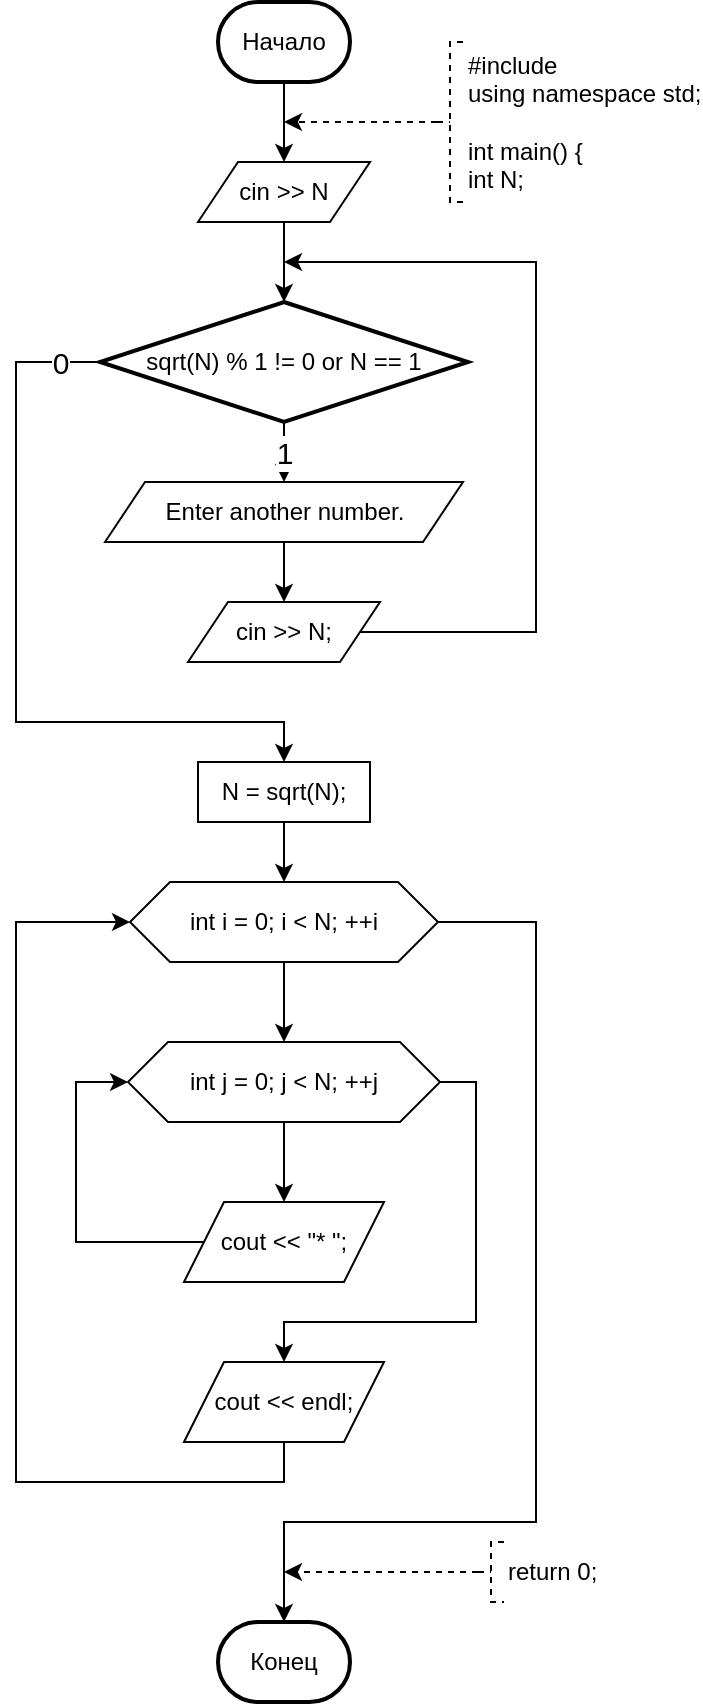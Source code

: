 <mxfile version="15.7.3" type="google" pages="3"><diagram id="2W0DDH3NVptRozru-1Sx" name="A"><mxGraphModel dx="998" dy="588" grid="1" gridSize="10" guides="1" tooltips="1" connect="1" arrows="1" fold="1" page="1" pageScale="1" pageWidth="827" pageHeight="1169" math="0" shadow="0"><root><mxCell id="0"/><mxCell id="1" parent="0"/><mxCell id="OvzFhD3J0-U7ZYwE6rw8-1" style="edgeStyle=orthogonalEdgeStyle;rounded=0;orthogonalLoop=1;jettySize=auto;html=1;entryX=0.5;entryY=0;entryDx=0;entryDy=0;" edge="1" parent="1" source="OvzFhD3J0-U7ZYwE6rw8-2" target="OvzFhD3J0-U7ZYwE6rw8-5"><mxGeometry relative="1" as="geometry"/></mxCell><mxCell id="OvzFhD3J0-U7ZYwE6rw8-2" value="Начало" style="strokeWidth=2;html=1;shape=mxgraph.flowchart.terminator;whiteSpace=wrap;" vertex="1" parent="1"><mxGeometry x="381" y="40" width="66" height="40" as="geometry"/></mxCell><mxCell id="OvzFhD3J0-U7ZYwE6rw8-3" value="Конец" style="strokeWidth=2;html=1;shape=mxgraph.flowchart.terminator;whiteSpace=wrap;" vertex="1" parent="1"><mxGeometry x="381" y="850" width="66" height="40" as="geometry"/></mxCell><mxCell id="OvzFhD3J0-U7ZYwE6rw8-4" style="edgeStyle=orthogonalEdgeStyle;rounded=0;orthogonalLoop=1;jettySize=auto;html=1;entryX=0.5;entryY=0;entryDx=0;entryDy=0;entryPerimeter=0;" edge="1" parent="1" source="OvzFhD3J0-U7ZYwE6rw8-5" target="OvzFhD3J0-U7ZYwE6rw8-8"><mxGeometry relative="1" as="geometry"/></mxCell><mxCell id="OvzFhD3J0-U7ZYwE6rw8-5" value="cin &amp;gt;&amp;gt; N" style="shape=parallelogram;perimeter=parallelogramPerimeter;whiteSpace=wrap;html=1;fixedSize=1;" vertex="1" parent="1"><mxGeometry x="371" y="120" width="86" height="30" as="geometry"/></mxCell><mxCell id="OvzFhD3J0-U7ZYwE6rw8-6" value="1" style="edgeStyle=orthogonalEdgeStyle;rounded=0;orthogonalLoop=1;jettySize=auto;html=1;entryX=0.5;entryY=0;entryDx=0;entryDy=0;fontSize=15;" edge="1" parent="1" source="OvzFhD3J0-U7ZYwE6rw8-8" target="OvzFhD3J0-U7ZYwE6rw8-10"><mxGeometry relative="1" as="geometry"/></mxCell><mxCell id="OvzFhD3J0-U7ZYwE6rw8-7" value="0" style="edgeStyle=orthogonalEdgeStyle;rounded=0;orthogonalLoop=1;jettySize=auto;html=1;fontSize=15;entryX=0.5;entryY=0;entryDx=0;entryDy=0;" edge="1" parent="1" source="OvzFhD3J0-U7ZYwE6rw8-8" target="69pISlv2CrT8weDhXHk3-1"><mxGeometry x="-0.894" relative="1" as="geometry"><mxPoint x="414" y="400" as="targetPoint"/><Array as="points"><mxPoint x="280" y="220"/><mxPoint x="280" y="400"/><mxPoint x="414" y="400"/></Array><mxPoint as="offset"/></mxGeometry></mxCell><mxCell id="OvzFhD3J0-U7ZYwE6rw8-8" value="sqrt(N) % 1 != 0 or N == 1" style="strokeWidth=2;html=1;shape=mxgraph.flowchart.decision;whiteSpace=wrap;" vertex="1" parent="1"><mxGeometry x="322" y="190" width="184" height="60" as="geometry"/></mxCell><mxCell id="OvzFhD3J0-U7ZYwE6rw8-9" style="edgeStyle=orthogonalEdgeStyle;rounded=0;orthogonalLoop=1;jettySize=auto;html=1;entryX=0.5;entryY=0;entryDx=0;entryDy=0;" edge="1" parent="1" source="OvzFhD3J0-U7ZYwE6rw8-10" target="OvzFhD3J0-U7ZYwE6rw8-12"><mxGeometry relative="1" as="geometry"/></mxCell><mxCell id="OvzFhD3J0-U7ZYwE6rw8-10" value="Enter another number." style="shape=parallelogram;perimeter=parallelogramPerimeter;whiteSpace=wrap;html=1;fixedSize=1;" vertex="1" parent="1"><mxGeometry x="324.5" y="280" width="179" height="30" as="geometry"/></mxCell><mxCell id="OvzFhD3J0-U7ZYwE6rw8-11" style="edgeStyle=orthogonalEdgeStyle;rounded=0;orthogonalLoop=1;jettySize=auto;html=1;" edge="1" parent="1" source="OvzFhD3J0-U7ZYwE6rw8-12"><mxGeometry relative="1" as="geometry"><mxPoint x="414" y="170" as="targetPoint"/><Array as="points"><mxPoint x="540" y="355"/><mxPoint x="540" y="170"/></Array></mxGeometry></mxCell><mxCell id="OvzFhD3J0-U7ZYwE6rw8-12" value="cin &amp;gt;&amp;gt; N;" style="shape=parallelogram;perimeter=parallelogramPerimeter;whiteSpace=wrap;html=1;fixedSize=1;" vertex="1" parent="1"><mxGeometry x="366" y="340" width="96" height="30" as="geometry"/></mxCell><mxCell id="OvzFhD3J0-U7ZYwE6rw8-13" style="edgeStyle=orthogonalEdgeStyle;rounded=0;orthogonalLoop=1;jettySize=auto;html=1;exitX=0.5;exitY=1;exitDx=0;exitDy=0;" edge="1" parent="1" source="OvzFhD3J0-U7ZYwE6rw8-12" target="OvzFhD3J0-U7ZYwE6rw8-12"><mxGeometry relative="1" as="geometry"/></mxCell><mxCell id="OvzFhD3J0-U7ZYwE6rw8-14" style="edgeStyle=orthogonalEdgeStyle;rounded=0;orthogonalLoop=1;jettySize=auto;html=1;entryX=0.5;entryY=0;entryDx=0;entryDy=0;" edge="1" parent="1" source="OvzFhD3J0-U7ZYwE6rw8-16" target="OvzFhD3J0-U7ZYwE6rw8-19"><mxGeometry relative="1" as="geometry"/></mxCell><mxCell id="OvzFhD3J0-U7ZYwE6rw8-15" style="edgeStyle=orthogonalEdgeStyle;rounded=0;orthogonalLoop=1;jettySize=auto;html=1;entryX=0.5;entryY=0;entryDx=0;entryDy=0;entryPerimeter=0;" edge="1" parent="1" source="OvzFhD3J0-U7ZYwE6rw8-16" target="OvzFhD3J0-U7ZYwE6rw8-3"><mxGeometry relative="1" as="geometry"><Array as="points"><mxPoint x="540" y="500"/><mxPoint x="540" y="800"/><mxPoint x="414" y="800"/></Array></mxGeometry></mxCell><mxCell id="OvzFhD3J0-U7ZYwE6rw8-16" value="int i = 0; i &lt; N; ++i" style="shape=hexagon;perimeter=hexagonPerimeter2;whiteSpace=wrap;html=1;fixedSize=1;" vertex="1" parent="1"><mxGeometry x="337" y="480" width="154" height="40" as="geometry"/></mxCell><mxCell id="OvzFhD3J0-U7ZYwE6rw8-17" style="edgeStyle=orthogonalEdgeStyle;rounded=0;orthogonalLoop=1;jettySize=auto;html=1;entryX=0.5;entryY=0;entryDx=0;entryDy=0;" edge="1" parent="1" source="OvzFhD3J0-U7ZYwE6rw8-19" target="OvzFhD3J0-U7ZYwE6rw8-24"><mxGeometry relative="1" as="geometry"><mxPoint x="413.5" y="640" as="targetPoint"/></mxGeometry></mxCell><mxCell id="OvzFhD3J0-U7ZYwE6rw8-18" style="edgeStyle=orthogonalEdgeStyle;rounded=0;orthogonalLoop=1;jettySize=auto;html=1;entryX=0.5;entryY=0;entryDx=0;entryDy=0;" edge="1" parent="1" source="OvzFhD3J0-U7ZYwE6rw8-19" target="OvzFhD3J0-U7ZYwE6rw8-28"><mxGeometry relative="1" as="geometry"><Array as="points"><mxPoint x="510" y="580"/><mxPoint x="510" y="700"/><mxPoint x="414" y="700"/></Array></mxGeometry></mxCell><mxCell id="OvzFhD3J0-U7ZYwE6rw8-19" value="int j = 0; j &lt; N; ++j" style="shape=hexagon;perimeter=hexagonPerimeter2;whiteSpace=wrap;html=1;fixedSize=1;" vertex="1" parent="1"><mxGeometry x="336" y="560" width="156" height="40" as="geometry"/></mxCell><mxCell id="OvzFhD3J0-U7ZYwE6rw8-23" style="edgeStyle=orthogonalEdgeStyle;rounded=0;orthogonalLoop=1;jettySize=auto;html=1;entryX=0;entryY=0.5;entryDx=0;entryDy=0;" edge="1" parent="1" source="OvzFhD3J0-U7ZYwE6rw8-24" target="OvzFhD3J0-U7ZYwE6rw8-19"><mxGeometry relative="1" as="geometry"><Array as="points"><mxPoint x="310" y="660"/><mxPoint x="310" y="580"/></Array></mxGeometry></mxCell><mxCell id="OvzFhD3J0-U7ZYwE6rw8-24" value="cout &lt;&lt; &quot;* &quot;;" style="shape=parallelogram;perimeter=parallelogramPerimeter;whiteSpace=wrap;html=1;fixedSize=1;" vertex="1" parent="1"><mxGeometry x="364" y="640" width="100" height="40" as="geometry"/></mxCell><mxCell id="OvzFhD3J0-U7ZYwE6rw8-27" style="edgeStyle=orthogonalEdgeStyle;rounded=0;orthogonalLoop=1;jettySize=auto;html=1;entryX=0;entryY=0.5;entryDx=0;entryDy=0;" edge="1" parent="1" source="OvzFhD3J0-U7ZYwE6rw8-28" target="OvzFhD3J0-U7ZYwE6rw8-16"><mxGeometry relative="1" as="geometry"><Array as="points"><mxPoint x="414" y="780"/><mxPoint x="280" y="780"/><mxPoint x="280" y="500"/></Array></mxGeometry></mxCell><mxCell id="OvzFhD3J0-U7ZYwE6rw8-28" value="cout &amp;lt;&amp;lt; endl;" style="shape=parallelogram;perimeter=parallelogramPerimeter;whiteSpace=wrap;html=1;fixedSize=1;" vertex="1" parent="1"><mxGeometry x="364" y="720" width="100" height="40" as="geometry"/></mxCell><mxCell id="OvzFhD3J0-U7ZYwE6rw8-29" style="edgeStyle=orthogonalEdgeStyle;rounded=0;orthogonalLoop=1;jettySize=auto;html=1;exitX=0;exitY=0.5;exitDx=0;exitDy=0;exitPerimeter=0;dashed=1;" edge="1" parent="1" source="OvzFhD3J0-U7ZYwE6rw8-30"><mxGeometry relative="1" as="geometry"><mxPoint x="414" y="825" as="targetPoint"/><mxPoint x="504" y="900" as="sourcePoint"/></mxGeometry></mxCell><mxCell id="OvzFhD3J0-U7ZYwE6rw8-30" value="return 0;" style="strokeWidth=1;html=1;shape=mxgraph.flowchart.annotation_2;align=left;labelPosition=right;pointerEvents=1;dashed=1;" vertex="1" parent="1"><mxGeometry x="511" y="810" width="13" height="30" as="geometry"/></mxCell><mxCell id="OvzFhD3J0-U7ZYwE6rw8-31" style="edgeStyle=orthogonalEdgeStyle;rounded=0;orthogonalLoop=1;jettySize=auto;html=1;dashed=1;" edge="1" parent="1" source="OvzFhD3J0-U7ZYwE6rw8-32"><mxGeometry relative="1" as="geometry"><mxPoint x="414.0" y="100.0" as="targetPoint"/></mxGeometry></mxCell><mxCell id="OvzFhD3J0-U7ZYwE6rw8-32" value="#include &lt;br&gt;using namespace std;&lt;br&gt;&lt;br&gt;int main() {&lt;br&gt;&#9;int N;" style="strokeWidth=1;html=1;shape=mxgraph.flowchart.annotation_2;align=left;labelPosition=right;pointerEvents=1;dashed=1;" vertex="1" parent="1"><mxGeometry x="490.5" y="60" width="13" height="80" as="geometry"/></mxCell><mxCell id="69pISlv2CrT8weDhXHk3-2" style="edgeStyle=orthogonalEdgeStyle;rounded=0;orthogonalLoop=1;jettySize=auto;html=1;entryX=0.5;entryY=0;entryDx=0;entryDy=0;" edge="1" parent="1" source="69pISlv2CrT8weDhXHk3-1" target="OvzFhD3J0-U7ZYwE6rw8-16"><mxGeometry relative="1" as="geometry"/></mxCell><mxCell id="69pISlv2CrT8weDhXHk3-1" value="N = sqrt(N);" style="rounded=0;whiteSpace=wrap;html=1;" vertex="1" parent="1"><mxGeometry x="371" y="420" width="86" height="30" as="geometry"/></mxCell></root></mxGraphModel></diagram><diagram id="PW_ppyHzqG_8WyMRqx4L" name="B"><mxGraphModel dx="998" dy="588" grid="1" gridSize="10" guides="1" tooltips="1" connect="1" arrows="1" fold="1" page="1" pageScale="1" pageWidth="827" pageHeight="1169" math="0" shadow="0"><root><mxCell id="K4eFQvFcLMUUJbOunel7-0"/><mxCell id="K4eFQvFcLMUUJbOunel7-1" parent="K4eFQvFcLMUUJbOunel7-0"/><mxCell id="K4eFQvFcLMUUJbOunel7-2" style="edgeStyle=orthogonalEdgeStyle;rounded=0;orthogonalLoop=1;jettySize=auto;html=1;entryX=0.5;entryY=0;entryDx=0;entryDy=0;" edge="1" parent="K4eFQvFcLMUUJbOunel7-1" source="K4eFQvFcLMUUJbOunel7-3" target="K4eFQvFcLMUUJbOunel7-6"><mxGeometry relative="1" as="geometry"/></mxCell><mxCell id="K4eFQvFcLMUUJbOunel7-3" value="Начало" style="strokeWidth=2;html=1;shape=mxgraph.flowchart.terminator;whiteSpace=wrap;" vertex="1" parent="K4eFQvFcLMUUJbOunel7-1"><mxGeometry x="381" y="40" width="66" height="40" as="geometry"/></mxCell><mxCell id="K4eFQvFcLMUUJbOunel7-5" style="edgeStyle=orthogonalEdgeStyle;rounded=0;orthogonalLoop=1;jettySize=auto;html=1;entryX=0.5;entryY=0;entryDx=0;entryDy=0;entryPerimeter=0;" edge="1" parent="K4eFQvFcLMUUJbOunel7-1" source="K4eFQvFcLMUUJbOunel7-6" target="K4eFQvFcLMUUJbOunel7-9"><mxGeometry relative="1" as="geometry"/></mxCell><mxCell id="K4eFQvFcLMUUJbOunel7-6" value="cin &amp;gt;&amp;gt; N;" style="shape=parallelogram;perimeter=parallelogramPerimeter;whiteSpace=wrap;html=1;fixedSize=1;" vertex="1" parent="K4eFQvFcLMUUJbOunel7-1"><mxGeometry x="371" y="120" width="86" height="30" as="geometry"/></mxCell><mxCell id="K4eFQvFcLMUUJbOunel7-7" value="1" style="edgeStyle=orthogonalEdgeStyle;rounded=0;orthogonalLoop=1;jettySize=auto;html=1;entryX=0.5;entryY=0;entryDx=0;entryDy=0;fontSize=15;" edge="1" parent="K4eFQvFcLMUUJbOunel7-1" source="K4eFQvFcLMUUJbOunel7-9" target="K4eFQvFcLMUUJbOunel7-11"><mxGeometry relative="1" as="geometry"/></mxCell><mxCell id="K4eFQvFcLMUUJbOunel7-8" value="0" style="edgeStyle=orthogonalEdgeStyle;rounded=0;orthogonalLoop=1;jettySize=auto;html=1;entryX=0.5;entryY=0;entryDx=0;entryDy=0;fontSize=15;" edge="1" parent="K4eFQvFcLMUUJbOunel7-1" source="K4eFQvFcLMUUJbOunel7-9" target="EkeXb6A8NuLMbtpY0v9--3"><mxGeometry x="-0.894" relative="1" as="geometry"><mxPoint x="414" y="440" as="targetPoint"/><Array as="points"><mxPoint x="280" y="220"/><mxPoint x="280" y="400"/><mxPoint x="414" y="400"/></Array><mxPoint as="offset"/></mxGeometry></mxCell><mxCell id="K4eFQvFcLMUUJbOunel7-9" value="N == 1" style="strokeWidth=2;html=1;shape=mxgraph.flowchart.decision;whiteSpace=wrap;" vertex="1" parent="K4eFQvFcLMUUJbOunel7-1"><mxGeometry x="336" y="190" width="156" height="60" as="geometry"/></mxCell><mxCell id="K4eFQvFcLMUUJbOunel7-10" style="edgeStyle=orthogonalEdgeStyle;rounded=0;orthogonalLoop=1;jettySize=auto;html=1;entryX=0.5;entryY=0;entryDx=0;entryDy=0;" edge="1" parent="K4eFQvFcLMUUJbOunel7-1" source="K4eFQvFcLMUUJbOunel7-11" target="K4eFQvFcLMUUJbOunel7-13"><mxGeometry relative="1" as="geometry"/></mxCell><mxCell id="K4eFQvFcLMUUJbOunel7-11" value="cout &amp;lt;&amp;lt; &quot;Enter another number.&quot;;" style="shape=parallelogram;perimeter=parallelogramPerimeter;whiteSpace=wrap;html=1;fixedSize=1;" vertex="1" parent="K4eFQvFcLMUUJbOunel7-1"><mxGeometry x="309.5" y="280" width="209" height="30" as="geometry"/></mxCell><mxCell id="K4eFQvFcLMUUJbOunel7-12" style="edgeStyle=orthogonalEdgeStyle;rounded=0;orthogonalLoop=1;jettySize=auto;html=1;" edge="1" parent="K4eFQvFcLMUUJbOunel7-1" source="K4eFQvFcLMUUJbOunel7-13"><mxGeometry relative="1" as="geometry"><mxPoint x="414" y="170" as="targetPoint"/><Array as="points"><mxPoint x="540" y="355"/><mxPoint x="540" y="170"/></Array></mxGeometry></mxCell><mxCell id="K4eFQvFcLMUUJbOunel7-13" value="cin &amp;gt;&amp;gt; N;" style="shape=parallelogram;perimeter=parallelogramPerimeter;whiteSpace=wrap;html=1;fixedSize=1;" vertex="1" parent="K4eFQvFcLMUUJbOunel7-1"><mxGeometry x="366" y="340" width="96" height="30" as="geometry"/></mxCell><mxCell id="K4eFQvFcLMUUJbOunel7-14" style="edgeStyle=orthogonalEdgeStyle;rounded=0;orthogonalLoop=1;jettySize=auto;html=1;exitX=0.5;exitY=1;exitDx=0;exitDy=0;" edge="1" parent="K4eFQvFcLMUUJbOunel7-1" source="K4eFQvFcLMUUJbOunel7-13" target="K4eFQvFcLMUUJbOunel7-13"><mxGeometry relative="1" as="geometry"/></mxCell><mxCell id="K4eFQvFcLMUUJbOunel7-32" style="edgeStyle=orthogonalEdgeStyle;rounded=0;orthogonalLoop=1;jettySize=auto;html=1;dashed=1;" edge="1" parent="K4eFQvFcLMUUJbOunel7-1" source="K4eFQvFcLMUUJbOunel7-33"><mxGeometry relative="1" as="geometry"><mxPoint x="414.0" y="100.0" as="targetPoint"/></mxGeometry></mxCell><mxCell id="K4eFQvFcLMUUJbOunel7-33" value="#include &lt;br&gt;using namespace std;&lt;br&gt;&lt;br&gt;int main() {&lt;br&gt;&#9;int N;" style="strokeWidth=1;html=1;shape=mxgraph.flowchart.annotation_2;align=left;labelPosition=right;pointerEvents=1;dashed=1;" vertex="1" parent="K4eFQvFcLMUUJbOunel7-1"><mxGeometry x="491" y="60" width="13" height="80" as="geometry"/></mxCell><mxCell id="EkeXb6A8NuLMbtpY0v9--0" value="Конец" style="strokeWidth=2;html=1;shape=mxgraph.flowchart.terminator;whiteSpace=wrap;" vertex="1" parent="K4eFQvFcLMUUJbOunel7-1"><mxGeometry x="381" y="790" width="66" height="40" as="geometry"/></mxCell><mxCell id="EkeXb6A8NuLMbtpY0v9--1" style="edgeStyle=orthogonalEdgeStyle;rounded=0;orthogonalLoop=1;jettySize=auto;html=1;entryX=0.5;entryY=0;entryDx=0;entryDy=0;" edge="1" parent="K4eFQvFcLMUUJbOunel7-1" source="EkeXb6A8NuLMbtpY0v9--3" target="EkeXb6A8NuLMbtpY0v9--6"><mxGeometry relative="1" as="geometry"/></mxCell><mxCell id="EkeXb6A8NuLMbtpY0v9--2" style="edgeStyle=orthogonalEdgeStyle;rounded=0;orthogonalLoop=1;jettySize=auto;html=1;entryX=0.5;entryY=0;entryDx=0;entryDy=0;entryPerimeter=0;" edge="1" parent="K4eFQvFcLMUUJbOunel7-1" source="EkeXb6A8NuLMbtpY0v9--3" target="EkeXb6A8NuLMbtpY0v9--0"><mxGeometry relative="1" as="geometry"><Array as="points"><mxPoint x="540" y="440"/><mxPoint x="540" y="740"/><mxPoint x="414" y="740"/></Array></mxGeometry></mxCell><mxCell id="EkeXb6A8NuLMbtpY0v9--3" value="int i = 0; i &lt; N; ++i" style="shape=hexagon;perimeter=hexagonPerimeter2;whiteSpace=wrap;html=1;fixedSize=1;" vertex="1" parent="K4eFQvFcLMUUJbOunel7-1"><mxGeometry x="337" y="420" width="154" height="40" as="geometry"/></mxCell><mxCell id="EkeXb6A8NuLMbtpY0v9--4" style="edgeStyle=orthogonalEdgeStyle;rounded=0;orthogonalLoop=1;jettySize=auto;html=1;entryX=0.5;entryY=0;entryDx=0;entryDy=0;" edge="1" parent="K4eFQvFcLMUUJbOunel7-1" source="EkeXb6A8NuLMbtpY0v9--6" target="EkeXb6A8NuLMbtpY0v9--8"><mxGeometry relative="1" as="geometry"><mxPoint x="413.5" y="580" as="targetPoint"/></mxGeometry></mxCell><mxCell id="EkeXb6A8NuLMbtpY0v9--5" style="edgeStyle=orthogonalEdgeStyle;rounded=0;orthogonalLoop=1;jettySize=auto;html=1;entryX=0.5;entryY=0;entryDx=0;entryDy=0;" edge="1" parent="K4eFQvFcLMUUJbOunel7-1" source="EkeXb6A8NuLMbtpY0v9--6" target="EkeXb6A8NuLMbtpY0v9--10"><mxGeometry relative="1" as="geometry"><Array as="points"><mxPoint x="510" y="520"/><mxPoint x="510" y="640"/><mxPoint x="414" y="640"/></Array></mxGeometry></mxCell><mxCell id="EkeXb6A8NuLMbtpY0v9--6" value="int j = 0; j &lt; N; ++j" style="shape=hexagon;perimeter=hexagonPerimeter2;whiteSpace=wrap;html=1;fixedSize=1;" vertex="1" parent="K4eFQvFcLMUUJbOunel7-1"><mxGeometry x="336" y="500" width="156" height="40" as="geometry"/></mxCell><mxCell id="EkeXb6A8NuLMbtpY0v9--7" style="edgeStyle=orthogonalEdgeStyle;rounded=0;orthogonalLoop=1;jettySize=auto;html=1;entryX=0;entryY=0.5;entryDx=0;entryDy=0;" edge="1" parent="K4eFQvFcLMUUJbOunel7-1" source="EkeXb6A8NuLMbtpY0v9--8" target="EkeXb6A8NuLMbtpY0v9--6"><mxGeometry relative="1" as="geometry"><Array as="points"><mxPoint x="310" y="600"/><mxPoint x="310" y="520"/></Array></mxGeometry></mxCell><mxCell id="EkeXb6A8NuLMbtpY0v9--8" value="cout &lt;&lt; &quot;* &quot;;" style="shape=parallelogram;perimeter=parallelogramPerimeter;whiteSpace=wrap;html=1;fixedSize=1;" vertex="1" parent="K4eFQvFcLMUUJbOunel7-1"><mxGeometry x="364" y="580" width="100" height="40" as="geometry"/></mxCell><mxCell id="EkeXb6A8NuLMbtpY0v9--9" style="edgeStyle=orthogonalEdgeStyle;rounded=0;orthogonalLoop=1;jettySize=auto;html=1;entryX=0;entryY=0.5;entryDx=0;entryDy=0;" edge="1" parent="K4eFQvFcLMUUJbOunel7-1" source="EkeXb6A8NuLMbtpY0v9--10" target="EkeXb6A8NuLMbtpY0v9--3"><mxGeometry relative="1" as="geometry"><Array as="points"><mxPoint x="414" y="720"/><mxPoint x="280" y="720"/><mxPoint x="280" y="440"/></Array></mxGeometry></mxCell><mxCell id="EkeXb6A8NuLMbtpY0v9--10" value="cout &amp;lt;&amp;lt; endl;" style="shape=parallelogram;perimeter=parallelogramPerimeter;whiteSpace=wrap;html=1;fixedSize=1;" vertex="1" parent="K4eFQvFcLMUUJbOunel7-1"><mxGeometry x="364" y="660" width="100" height="40" as="geometry"/></mxCell><mxCell id="EkeXb6A8NuLMbtpY0v9--11" style="edgeStyle=orthogonalEdgeStyle;rounded=0;orthogonalLoop=1;jettySize=auto;html=1;exitX=0;exitY=0.5;exitDx=0;exitDy=0;exitPerimeter=0;dashed=1;" edge="1" parent="K4eFQvFcLMUUJbOunel7-1" source="EkeXb6A8NuLMbtpY0v9--12"><mxGeometry relative="1" as="geometry"><mxPoint x="414" y="765" as="targetPoint"/><mxPoint x="504" y="840" as="sourcePoint"/></mxGeometry></mxCell><mxCell id="EkeXb6A8NuLMbtpY0v9--12" value="return 0;" style="strokeWidth=1;html=1;shape=mxgraph.flowchart.annotation_2;align=left;labelPosition=right;pointerEvents=1;dashed=1;" vertex="1" parent="K4eFQvFcLMUUJbOunel7-1"><mxGeometry x="511" y="750" width="13" height="30" as="geometry"/></mxCell></root></mxGraphModel></diagram><diagram id="Vv80xVTLeW7iYckcC4WK" name="C"><mxGraphModel dx="998" dy="588" grid="1" gridSize="10" guides="1" tooltips="1" connect="1" arrows="1" fold="1" page="1" pageScale="1" pageWidth="827" pageHeight="1169" math="0" shadow="0"><root><mxCell id="CJeWhHd7pMI7-K2kkhxx-0"/><mxCell id="CJeWhHd7pMI7-K2kkhxx-1" parent="CJeWhHd7pMI7-K2kkhxx-0"/><mxCell id="CJeWhHd7pMI7-K2kkhxx-2" style="edgeStyle=orthogonalEdgeStyle;rounded=0;orthogonalLoop=1;jettySize=auto;html=1;entryX=0.5;entryY=0;entryDx=0;entryDy=0;" edge="1" parent="CJeWhHd7pMI7-K2kkhxx-1" source="CJeWhHd7pMI7-K2kkhxx-3" target="CJeWhHd7pMI7-K2kkhxx-6"><mxGeometry relative="1" as="geometry"/></mxCell><mxCell id="CJeWhHd7pMI7-K2kkhxx-3" value="Начало" style="strokeWidth=2;html=1;shape=mxgraph.flowchart.terminator;whiteSpace=wrap;" vertex="1" parent="CJeWhHd7pMI7-K2kkhxx-1"><mxGeometry x="381" y="40" width="66" height="40" as="geometry"/></mxCell><mxCell id="CJeWhHd7pMI7-K2kkhxx-4" value="Конец" style="strokeWidth=2;html=1;shape=mxgraph.flowchart.terminator;whiteSpace=wrap;" vertex="1" parent="CJeWhHd7pMI7-K2kkhxx-1"><mxGeometry x="381" y="900" width="66" height="40" as="geometry"/></mxCell><mxCell id="CJeWhHd7pMI7-K2kkhxx-5" style="edgeStyle=orthogonalEdgeStyle;rounded=0;orthogonalLoop=1;jettySize=auto;html=1;entryX=0.5;entryY=0;entryDx=0;entryDy=0;entryPerimeter=0;" edge="1" parent="CJeWhHd7pMI7-K2kkhxx-1" source="CJeWhHd7pMI7-K2kkhxx-6" target="CJeWhHd7pMI7-K2kkhxx-9"><mxGeometry relative="1" as="geometry"/></mxCell><mxCell id="CJeWhHd7pMI7-K2kkhxx-6" value="cin &amp;gt;&amp;gt; N" style="shape=parallelogram;perimeter=parallelogramPerimeter;whiteSpace=wrap;html=1;fixedSize=1;" vertex="1" parent="CJeWhHd7pMI7-K2kkhxx-1"><mxGeometry x="371" y="120" width="86" height="30" as="geometry"/></mxCell><mxCell id="CJeWhHd7pMI7-K2kkhxx-7" value="1" style="edgeStyle=orthogonalEdgeStyle;rounded=0;orthogonalLoop=1;jettySize=auto;html=1;entryX=0.5;entryY=0;entryDx=0;entryDy=0;fontSize=15;" edge="1" parent="CJeWhHd7pMI7-K2kkhxx-1" source="CJeWhHd7pMI7-K2kkhxx-9" target="CJeWhHd7pMI7-K2kkhxx-11"><mxGeometry relative="1" as="geometry"/></mxCell><mxCell id="CJeWhHd7pMI7-K2kkhxx-8" value="0" style="edgeStyle=orthogonalEdgeStyle;rounded=0;orthogonalLoop=1;jettySize=auto;html=1;entryX=0.5;entryY=0;entryDx=0;entryDy=0;fontSize=15;" edge="1" parent="CJeWhHd7pMI7-K2kkhxx-1" source="CJeWhHd7pMI7-K2kkhxx-9" target="CJeWhHd7pMI7-K2kkhxx-17"><mxGeometry x="-0.894" relative="1" as="geometry"><mxPoint x="414" y="390" as="targetPoint"/><Array as="points"><mxPoint x="240" y="220"/><mxPoint x="240" y="400"/><mxPoint x="414" y="400"/></Array><mxPoint as="offset"/></mxGeometry></mxCell><mxCell id="CJeWhHd7pMI7-K2kkhxx-9" value="N &amp;lt; 2" style="strokeWidth=2;html=1;shape=mxgraph.flowchart.decision;whiteSpace=wrap;" vertex="1" parent="CJeWhHd7pMI7-K2kkhxx-1"><mxGeometry x="336" y="190" width="156" height="60" as="geometry"/></mxCell><mxCell id="CJeWhHd7pMI7-K2kkhxx-10" style="edgeStyle=orthogonalEdgeStyle;rounded=0;orthogonalLoop=1;jettySize=auto;html=1;entryX=0.5;entryY=0;entryDx=0;entryDy=0;" edge="1" parent="CJeWhHd7pMI7-K2kkhxx-1" source="CJeWhHd7pMI7-K2kkhxx-11" target="CJeWhHd7pMI7-K2kkhxx-13"><mxGeometry relative="1" as="geometry"/></mxCell><mxCell id="CJeWhHd7pMI7-K2kkhxx-11" value="cout &amp;lt;&amp;lt; &quot;Enter another number.&quot;;" style="shape=parallelogram;perimeter=parallelogramPerimeter;whiteSpace=wrap;html=1;fixedSize=1;" vertex="1" parent="CJeWhHd7pMI7-K2kkhxx-1"><mxGeometry x="271" y="280" width="286" height="30" as="geometry"/></mxCell><mxCell id="CJeWhHd7pMI7-K2kkhxx-12" style="edgeStyle=orthogonalEdgeStyle;rounded=0;orthogonalLoop=1;jettySize=auto;html=1;" edge="1" parent="CJeWhHd7pMI7-K2kkhxx-1" source="CJeWhHd7pMI7-K2kkhxx-13"><mxGeometry relative="1" as="geometry"><mxPoint x="414" y="170" as="targetPoint"/><Array as="points"><mxPoint x="580" y="355"/><mxPoint x="580" y="170"/></Array></mxGeometry></mxCell><mxCell id="CJeWhHd7pMI7-K2kkhxx-13" value="cin &amp;gt;&amp;gt; N;" style="shape=parallelogram;perimeter=parallelogramPerimeter;whiteSpace=wrap;html=1;fixedSize=1;" vertex="1" parent="CJeWhHd7pMI7-K2kkhxx-1"><mxGeometry x="366" y="340" width="96" height="30" as="geometry"/></mxCell><mxCell id="CJeWhHd7pMI7-K2kkhxx-14" style="edgeStyle=orthogonalEdgeStyle;rounded=0;orthogonalLoop=1;jettySize=auto;html=1;exitX=0.5;exitY=1;exitDx=0;exitDy=0;" edge="1" parent="CJeWhHd7pMI7-K2kkhxx-1" source="CJeWhHd7pMI7-K2kkhxx-13" target="CJeWhHd7pMI7-K2kkhxx-13"><mxGeometry relative="1" as="geometry"/></mxCell><mxCell id="CJeWhHd7pMI7-K2kkhxx-15" style="edgeStyle=orthogonalEdgeStyle;rounded=0;orthogonalLoop=1;jettySize=auto;html=1;entryX=0.5;entryY=0;entryDx=0;entryDy=0;" edge="1" parent="CJeWhHd7pMI7-K2kkhxx-1" source="CJeWhHd7pMI7-K2kkhxx-17" target="CJeWhHd7pMI7-K2kkhxx-20"><mxGeometry relative="1" as="geometry"/></mxCell><mxCell id="CJeWhHd7pMI7-K2kkhxx-16" style="edgeStyle=orthogonalEdgeStyle;rounded=0;orthogonalLoop=1;jettySize=auto;html=1;entryX=0.5;entryY=0;entryDx=0;entryDy=0;entryPerimeter=0;" edge="1" parent="CJeWhHd7pMI7-K2kkhxx-1" source="CJeWhHd7pMI7-K2kkhxx-17" target="CJeWhHd7pMI7-K2kkhxx-4"><mxGeometry relative="1" as="geometry"><Array as="points"><mxPoint x="680" y="460"/><mxPoint x="680" y="850"/><mxPoint x="414" y="850"/></Array></mxGeometry></mxCell><mxCell id="CJeWhHd7pMI7-K2kkhxx-17" value="int i = 0; i &lt; N; ++i" style="shape=hexagon;perimeter=hexagonPerimeter2;whiteSpace=wrap;html=1;fixedSize=1;" vertex="1" parent="CJeWhHd7pMI7-K2kkhxx-1"><mxGeometry x="337" y="440" width="154" height="40" as="geometry"/></mxCell><mxCell id="CJeWhHd7pMI7-K2kkhxx-18" style="edgeStyle=orthogonalEdgeStyle;rounded=0;orthogonalLoop=1;jettySize=auto;html=1;entryX=0.5;entryY=0;entryDx=0;entryDy=0;" edge="1" parent="CJeWhHd7pMI7-K2kkhxx-1" source="CJeWhHd7pMI7-K2kkhxx-20" target="CJeWhHd7pMI7-K2kkhxx-23"><mxGeometry relative="1" as="geometry"/></mxCell><mxCell id="CJeWhHd7pMI7-K2kkhxx-19" style="edgeStyle=orthogonalEdgeStyle;rounded=0;orthogonalLoop=1;jettySize=auto;html=1;entryX=0.5;entryY=0;entryDx=0;entryDy=0;" edge="1" parent="CJeWhHd7pMI7-K2kkhxx-1" source="CJeWhHd7pMI7-K2kkhxx-20" target="CJeWhHd7pMI7-K2kkhxx-29"><mxGeometry relative="1" as="geometry"><Array as="points"><mxPoint x="660" y="540"/><mxPoint x="660" y="770"/><mxPoint x="414" y="770"/></Array></mxGeometry></mxCell><mxCell id="CJeWhHd7pMI7-K2kkhxx-20" value="int j = 0; j &lt; N; ++j" style="shape=hexagon;perimeter=hexagonPerimeter2;whiteSpace=wrap;html=1;fixedSize=1;" vertex="1" parent="CJeWhHd7pMI7-K2kkhxx-1"><mxGeometry x="336" y="520" width="156" height="40" as="geometry"/></mxCell><mxCell id="CJeWhHd7pMI7-K2kkhxx-21" value="0" style="edgeStyle=orthogonalEdgeStyle;rounded=0;orthogonalLoop=1;jettySize=auto;html=1;entryX=0.5;entryY=0;entryDx=0;entryDy=0;fontSize=15;" edge="1" parent="CJeWhHd7pMI7-K2kkhxx-1" source="CJeWhHd7pMI7-K2kkhxx-23" target="CJeWhHd7pMI7-K2kkhxx-25"><mxGeometry x="-0.475" relative="1" as="geometry"><Array as="points"><mxPoint x="599" y="620"/></Array><mxPoint as="offset"/></mxGeometry></mxCell><mxCell id="CJeWhHd7pMI7-K2kkhxx-22" value="1" style="edgeStyle=orthogonalEdgeStyle;rounded=0;orthogonalLoop=1;jettySize=auto;html=1;entryX=0.5;entryY=0;entryDx=0;entryDy=0;fontSize=15;" edge="1" parent="CJeWhHd7pMI7-K2kkhxx-1" source="CJeWhHd7pMI7-K2kkhxx-23" target="CJeWhHd7pMI7-K2kkhxx-27"><mxGeometry x="-0.448" relative="1" as="geometry"><Array as="points"><mxPoint x="240" y="620"/></Array><mxPoint as="offset"/></mxGeometry></mxCell><mxCell id="CJeWhHd7pMI7-K2kkhxx-23" value="i &gt; 0 and i &lt; N - 1 and (j != 0 or j != N - 1)" style="rhombus;whiteSpace=wrap;html=1;" vertex="1" parent="CJeWhHd7pMI7-K2kkhxx-1"><mxGeometry x="279" y="585" width="270" height="70" as="geometry"/></mxCell><mxCell id="CJeWhHd7pMI7-K2kkhxx-24" style="edgeStyle=orthogonalEdgeStyle;rounded=0;orthogonalLoop=1;jettySize=auto;html=1;entryX=0;entryY=0.5;entryDx=0;entryDy=0;" edge="1" parent="CJeWhHd7pMI7-K2kkhxx-1" source="CJeWhHd7pMI7-K2kkhxx-25" target="CJeWhHd7pMI7-K2kkhxx-20"><mxGeometry relative="1" as="geometry"><Array as="points"><mxPoint x="599" y="720"/><mxPoint x="414" y="720"/><mxPoint x="414" y="750"/><mxPoint x="180" y="750"/><mxPoint x="180" y="540"/></Array></mxGeometry></mxCell><mxCell id="CJeWhHd7pMI7-K2kkhxx-25" value="cout &lt;&lt; &quot;* &quot;;" style="shape=parallelogram;perimeter=parallelogramPerimeter;whiteSpace=wrap;html=1;fixedSize=1;" vertex="1" parent="CJeWhHd7pMI7-K2kkhxx-1"><mxGeometry x="549" y="650" width="100" height="40" as="geometry"/></mxCell><mxCell id="CJeWhHd7pMI7-K2kkhxx-26" style="edgeStyle=orthogonalEdgeStyle;rounded=0;orthogonalLoop=1;jettySize=auto;html=1;entryX=0;entryY=0.5;entryDx=0;entryDy=0;" edge="1" parent="CJeWhHd7pMI7-K2kkhxx-1" source="CJeWhHd7pMI7-K2kkhxx-27" target="CJeWhHd7pMI7-K2kkhxx-20"><mxGeometry relative="1" as="geometry"><Array as="points"><mxPoint x="240" y="720"/><mxPoint x="414" y="720"/><mxPoint x="414" y="750"/><mxPoint x="180" y="750"/><mxPoint x="180" y="540"/></Array></mxGeometry></mxCell><mxCell id="CJeWhHd7pMI7-K2kkhxx-27" value="cout &lt;&lt; &quot;  &quot;;" style="shape=parallelogram;perimeter=parallelogramPerimeter;whiteSpace=wrap;html=1;fixedSize=1;" vertex="1" parent="CJeWhHd7pMI7-K2kkhxx-1"><mxGeometry x="190" y="655" width="100" height="40" as="geometry"/></mxCell><mxCell id="CJeWhHd7pMI7-K2kkhxx-28" style="edgeStyle=orthogonalEdgeStyle;rounded=0;orthogonalLoop=1;jettySize=auto;html=1;entryX=0;entryY=0.5;entryDx=0;entryDy=0;" edge="1" parent="CJeWhHd7pMI7-K2kkhxx-1" source="CJeWhHd7pMI7-K2kkhxx-29" target="CJeWhHd7pMI7-K2kkhxx-17"><mxGeometry relative="1" as="geometry"><Array as="points"><mxPoint x="160" y="810"/><mxPoint x="160" y="460"/></Array></mxGeometry></mxCell><mxCell id="CJeWhHd7pMI7-K2kkhxx-29" value="cout &amp;lt;&amp;lt; endl;" style="shape=parallelogram;perimeter=parallelogramPerimeter;whiteSpace=wrap;html=1;fixedSize=1;" vertex="1" parent="CJeWhHd7pMI7-K2kkhxx-1"><mxGeometry x="363" y="790" width="100" height="40" as="geometry"/></mxCell><mxCell id="CJeWhHd7pMI7-K2kkhxx-30" style="edgeStyle=orthogonalEdgeStyle;rounded=0;orthogonalLoop=1;jettySize=auto;html=1;exitX=0;exitY=0.5;exitDx=0;exitDy=0;exitPerimeter=0;dashed=1;" edge="1" parent="CJeWhHd7pMI7-K2kkhxx-1" source="CJeWhHd7pMI7-K2kkhxx-31"><mxGeometry relative="1" as="geometry"><mxPoint x="414" y="875" as="targetPoint"/><mxPoint x="504" y="950" as="sourcePoint"/></mxGeometry></mxCell><mxCell id="CJeWhHd7pMI7-K2kkhxx-31" value="return 0;" style="strokeWidth=1;html=1;shape=mxgraph.flowchart.annotation_2;align=left;labelPosition=right;pointerEvents=1;dashed=1;" vertex="1" parent="CJeWhHd7pMI7-K2kkhxx-1"><mxGeometry x="511" y="860" width="13" height="30" as="geometry"/></mxCell><mxCell id="CJeWhHd7pMI7-K2kkhxx-32" style="edgeStyle=orthogonalEdgeStyle;rounded=0;orthogonalLoop=1;jettySize=auto;html=1;dashed=1;" edge="1" parent="CJeWhHd7pMI7-K2kkhxx-1" source="CJeWhHd7pMI7-K2kkhxx-33"><mxGeometry relative="1" as="geometry"><mxPoint x="414.0" y="100.0" as="targetPoint"/></mxGeometry></mxCell><mxCell id="CJeWhHd7pMI7-K2kkhxx-33" value="#include &lt;br&gt;using namespace std;&lt;br&gt;&lt;br&gt;int main() {&lt;br&gt;&#9;int N;" style="strokeWidth=1;html=1;shape=mxgraph.flowchart.annotation_2;align=left;labelPosition=right;pointerEvents=1;dashed=1;" vertex="1" parent="CJeWhHd7pMI7-K2kkhxx-1"><mxGeometry x="491" y="60" width="13" height="80" as="geometry"/></mxCell></root></mxGraphModel></diagram></mxfile>